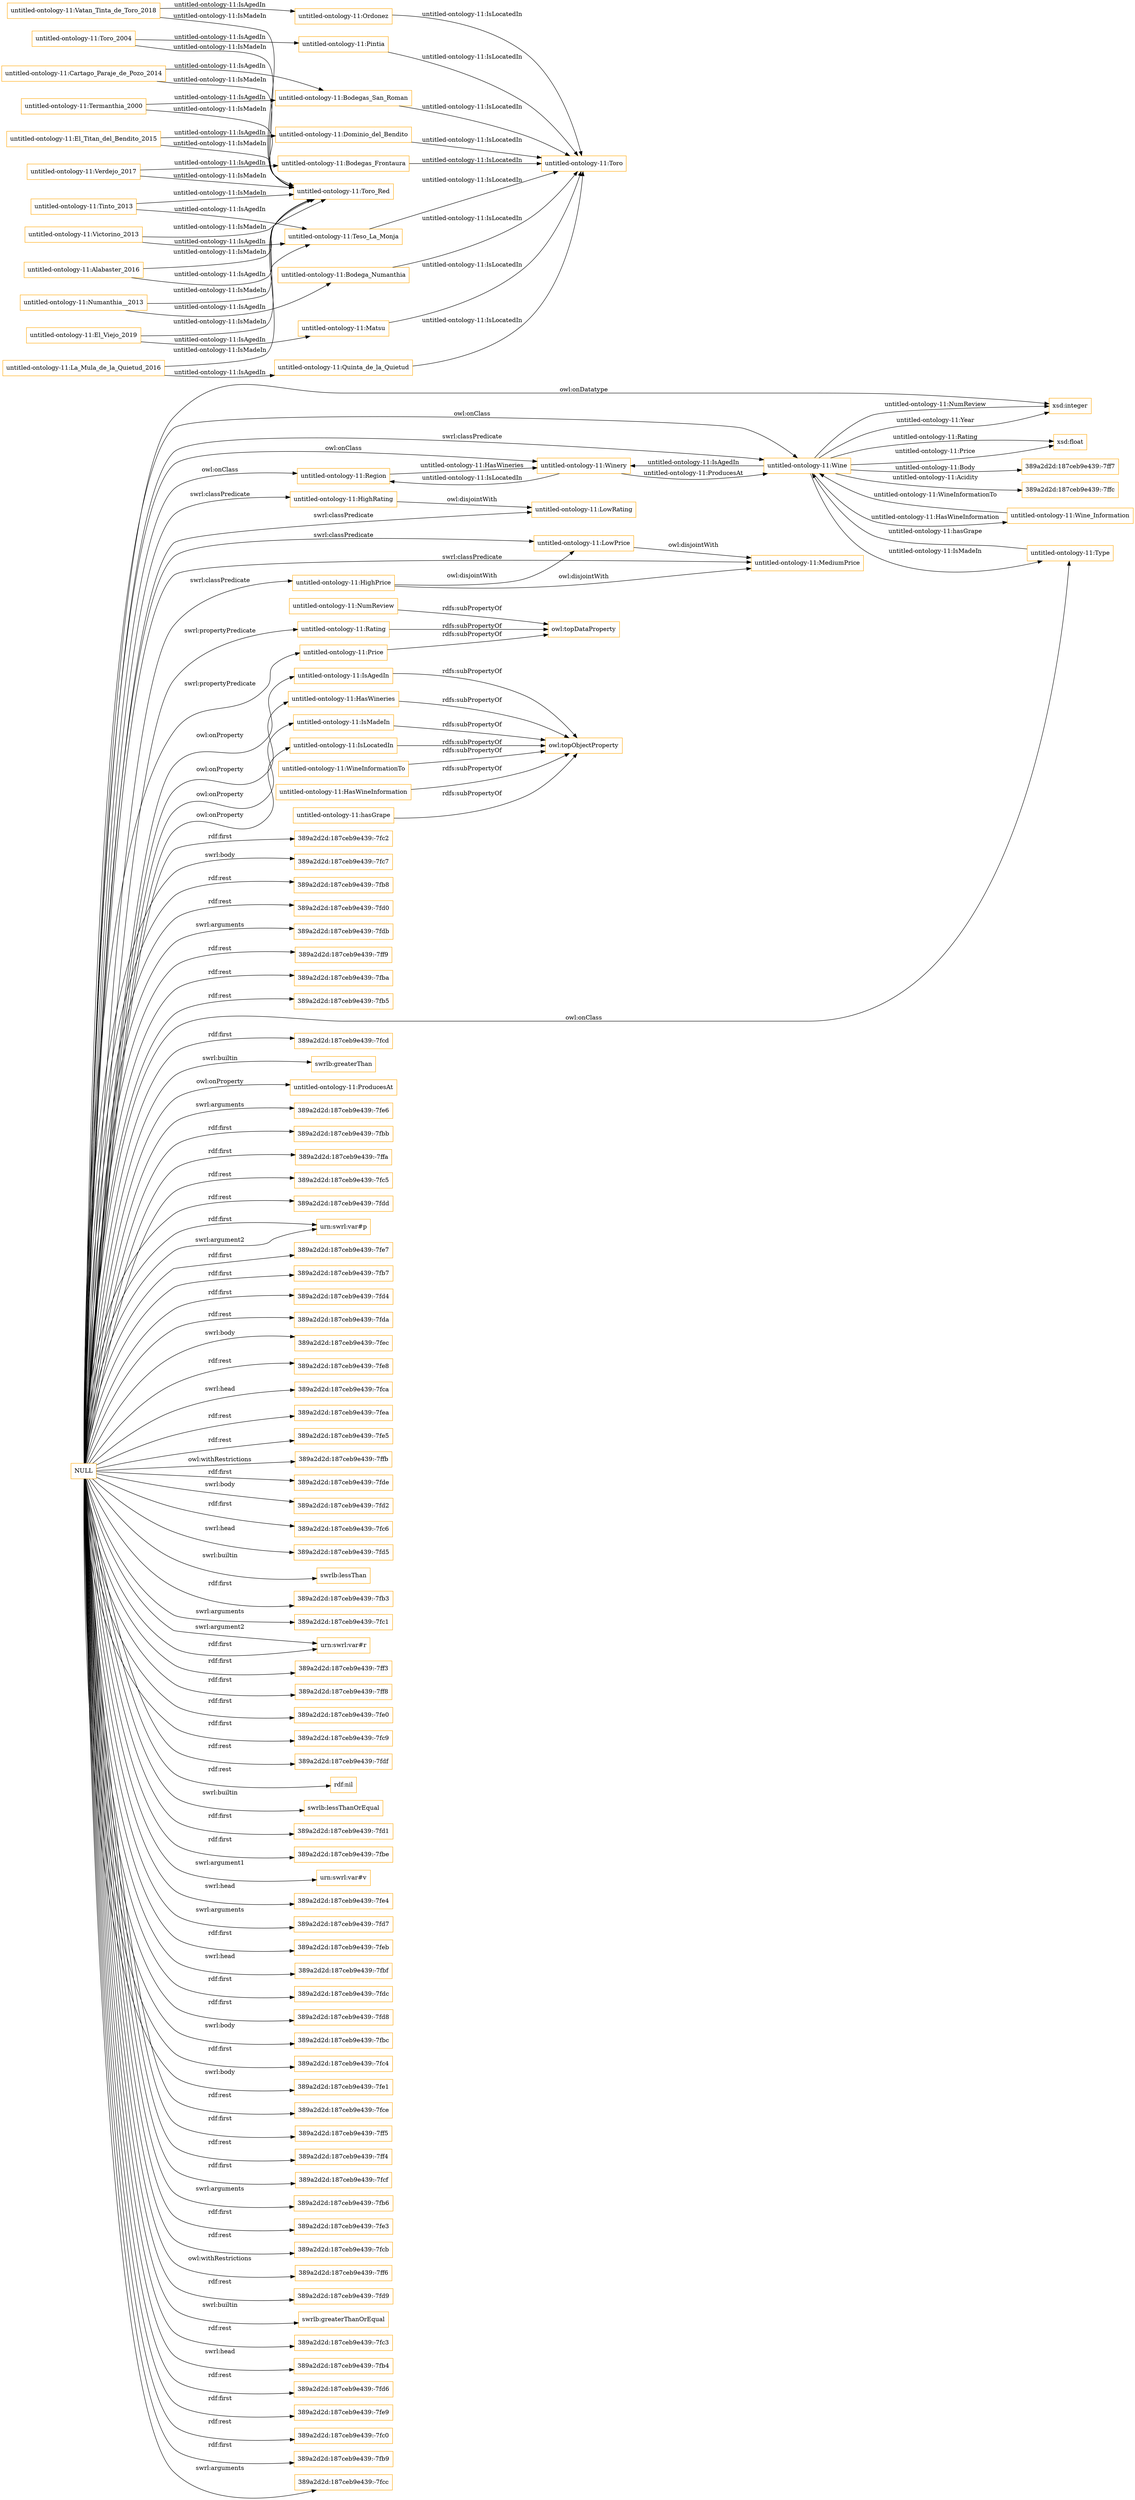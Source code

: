 digraph ar2dtool_diagram { 
rankdir=LR;
size="1501"
node [shape = rectangle, color="orange"]; "untitled-ontology-11:Region" "untitled-ontology-11:HighRating" "untitled-ontology-11:LowRating" "untitled-ontology-11:Wine_Information" "untitled-ontology-11:Type" "untitled-ontology-11:Wine" "untitled-ontology-11:MediumPrice" "untitled-ontology-11:Winery" "untitled-ontology-11:LowPrice" "untitled-ontology-11:HighPrice" "untitled-ontology-11:Toro" ; /*classes style*/
	"untitled-ontology-11:Vatan_Tinta_de_Toro_2018" -> "untitled-ontology-11:Ordonez" [ label = "untitled-ontology-11:IsAgedIn" ];
	"untitled-ontology-11:Vatan_Tinta_de_Toro_2018" -> "untitled-ontology-11:Toro_Red" [ label = "untitled-ontology-11:IsMadeIn" ];
	"untitled-ontology-11:HasWineInformation" -> "owl:topObjectProperty" [ label = "rdfs:subPropertyOf" ];
	"untitled-ontology-11:Toro_2004" -> "untitled-ontology-11:Pintia" [ label = "untitled-ontology-11:IsAgedIn" ];
	"untitled-ontology-11:Toro_2004" -> "untitled-ontology-11:Toro_Red" [ label = "untitled-ontology-11:IsMadeIn" ];
	"untitled-ontology-11:Bodegas_San_Roman" -> "untitled-ontology-11:Toro" [ label = "untitled-ontology-11:IsLocatedIn" ];
	"untitled-ontology-11:El_Titan_del_Bendito_2015" -> "untitled-ontology-11:Toro_Red" [ label = "untitled-ontology-11:IsMadeIn" ];
	"untitled-ontology-11:El_Titan_del_Bendito_2015" -> "untitled-ontology-11:Dominio_del_Bendito" [ label = "untitled-ontology-11:IsAgedIn" ];
	"untitled-ontology-11:hasGrape" -> "owl:topObjectProperty" [ label = "rdfs:subPropertyOf" ];
	"untitled-ontology-11:Bodegas_Frontaura" -> "untitled-ontology-11:Toro" [ label = "untitled-ontology-11:IsLocatedIn" ];
	"untitled-ontology-11:Teso_La_Monja" -> "untitled-ontology-11:Toro" [ label = "untitled-ontology-11:IsLocatedIn" ];
	"untitled-ontology-11:Tinto_2013" -> "untitled-ontology-11:Toro_Red" [ label = "untitled-ontology-11:IsMadeIn" ];
	"untitled-ontology-11:Tinto_2013" -> "untitled-ontology-11:Teso_La_Monja" [ label = "untitled-ontology-11:IsAgedIn" ];
	"untitled-ontology-11:Bodega_Numanthia" -> "untitled-ontology-11:Toro" [ label = "untitled-ontology-11:IsLocatedIn" ];
	"untitled-ontology-11:LowPrice" -> "untitled-ontology-11:MediumPrice" [ label = "owl:disjointWith" ];
	"untitled-ontology-11:Price" -> "owl:topDataProperty" [ label = "rdfs:subPropertyOf" ];
	"untitled-ontology-11:Pintia" -> "untitled-ontology-11:Toro" [ label = "untitled-ontology-11:IsLocatedIn" ];
	"untitled-ontology-11:NumReview" -> "owl:topDataProperty" [ label = "rdfs:subPropertyOf" ];
	"untitled-ontology-11:Matsu" -> "untitled-ontology-11:Toro" [ label = "untitled-ontology-11:IsLocatedIn" ];
	"untitled-ontology-11:HighPrice" -> "untitled-ontology-11:MediumPrice" [ label = "owl:disjointWith" ];
	"untitled-ontology-11:HighPrice" -> "untitled-ontology-11:LowPrice" [ label = "owl:disjointWith" ];
	"untitled-ontology-11:Victorino_2013" -> "untitled-ontology-11:Teso_La_Monja" [ label = "untitled-ontology-11:IsAgedIn" ];
	"untitled-ontology-11:Victorino_2013" -> "untitled-ontology-11:Toro_Red" [ label = "untitled-ontology-11:IsMadeIn" ];
	"untitled-ontology-11:Cartago_Paraje_de_Pozo_2014" -> "untitled-ontology-11:Toro_Red" [ label = "untitled-ontology-11:IsMadeIn" ];
	"untitled-ontology-11:Cartago_Paraje_de_Pozo_2014" -> "untitled-ontology-11:Bodegas_San_Roman" [ label = "untitled-ontology-11:IsAgedIn" ];
	"untitled-ontology-11:Dominio_del_Bendito" -> "untitled-ontology-11:Toro" [ label = "untitled-ontology-11:IsLocatedIn" ];
	"untitled-ontology-11:IsAgedIn" -> "owl:topObjectProperty" [ label = "rdfs:subPropertyOf" ];
	"untitled-ontology-11:Ordonez" -> "untitled-ontology-11:Toro" [ label = "untitled-ontology-11:IsLocatedIn" ];
	"NULL" -> "untitled-ontology-11:Type" [ label = "owl:onClass" ];
	"NULL" -> "389a2d2d:187ceb9e439:-7fc2" [ label = "rdf:first" ];
	"NULL" -> "389a2d2d:187ceb9e439:-7fc7" [ label = "swrl:body" ];
	"NULL" -> "389a2d2d:187ceb9e439:-7fb8" [ label = "rdf:rest" ];
	"NULL" -> "389a2d2d:187ceb9e439:-7fd0" [ label = "rdf:rest" ];
	"NULL" -> "389a2d2d:187ceb9e439:-7fdb" [ label = "swrl:arguments" ];
	"NULL" -> "untitled-ontology-11:IsAgedIn" [ label = "owl:onProperty" ];
	"NULL" -> "untitled-ontology-11:LowPrice" [ label = "swrl:classPredicate" ];
	"NULL" -> "389a2d2d:187ceb9e439:-7ff9" [ label = "rdf:rest" ];
	"NULL" -> "389a2d2d:187ceb9e439:-7fba" [ label = "rdf:rest" ];
	"NULL" -> "389a2d2d:187ceb9e439:-7fb5" [ label = "rdf:rest" ];
	"NULL" -> "xsd:integer" [ label = "owl:onDatatype" ];
	"NULL" -> "389a2d2d:187ceb9e439:-7fcd" [ label = "rdf:first" ];
	"NULL" -> "swrlb:greaterThan" [ label = "swrl:builtin" ];
	"NULL" -> "untitled-ontology-11:ProducesAt" [ label = "owl:onProperty" ];
	"NULL" -> "389a2d2d:187ceb9e439:-7fe6" [ label = "swrl:arguments" ];
	"NULL" -> "389a2d2d:187ceb9e439:-7fbb" [ label = "rdf:first" ];
	"NULL" -> "untitled-ontology-11:Winery" [ label = "owl:onClass" ];
	"NULL" -> "389a2d2d:187ceb9e439:-7ffa" [ label = "rdf:first" ];
	"NULL" -> "389a2d2d:187ceb9e439:-7fc5" [ label = "rdf:rest" ];
	"NULL" -> "389a2d2d:187ceb9e439:-7fdd" [ label = "rdf:rest" ];
	"NULL" -> "urn:swrl:var#p" [ label = "rdf:first" ];
	"NULL" -> "389a2d2d:187ceb9e439:-7fe7" [ label = "rdf:first" ];
	"NULL" -> "untitled-ontology-11:HasWineries" [ label = "owl:onProperty" ];
	"NULL" -> "389a2d2d:187ceb9e439:-7fb7" [ label = "rdf:first" ];
	"NULL" -> "389a2d2d:187ceb9e439:-7fd4" [ label = "rdf:first" ];
	"NULL" -> "389a2d2d:187ceb9e439:-7fda" [ label = "rdf:rest" ];
	"NULL" -> "389a2d2d:187ceb9e439:-7fec" [ label = "swrl:body" ];
	"NULL" -> "389a2d2d:187ceb9e439:-7fe8" [ label = "rdf:rest" ];
	"NULL" -> "389a2d2d:187ceb9e439:-7fca" [ label = "swrl:head" ];
	"NULL" -> "389a2d2d:187ceb9e439:-7fea" [ label = "rdf:rest" ];
	"NULL" -> "389a2d2d:187ceb9e439:-7fe5" [ label = "rdf:rest" ];
	"NULL" -> "389a2d2d:187ceb9e439:-7ffb" [ label = "owl:withRestrictions" ];
	"NULL" -> "389a2d2d:187ceb9e439:-7fde" [ label = "rdf:first" ];
	"NULL" -> "389a2d2d:187ceb9e439:-7fd2" [ label = "swrl:body" ];
	"NULL" -> "389a2d2d:187ceb9e439:-7fc6" [ label = "rdf:first" ];
	"NULL" -> "untitled-ontology-11:Wine" [ label = "owl:onClass" ];
	"NULL" -> "389a2d2d:187ceb9e439:-7fd5" [ label = "swrl:head" ];
	"NULL" -> "swrlb:lessThan" [ label = "swrl:builtin" ];
	"NULL" -> "389a2d2d:187ceb9e439:-7fb3" [ label = "rdf:first" ];
	"NULL" -> "389a2d2d:187ceb9e439:-7fc1" [ label = "swrl:arguments" ];
	"NULL" -> "urn:swrl:var#r" [ label = "swrl:argument2" ];
	"NULL" -> "untitled-ontology-11:LowRating" [ label = "swrl:classPredicate" ];
	"NULL" -> "389a2d2d:187ceb9e439:-7ff3" [ label = "rdf:first" ];
	"NULL" -> "389a2d2d:187ceb9e439:-7ff8" [ label = "rdf:first" ];
	"NULL" -> "untitled-ontology-11:MediumPrice" [ label = "swrl:classPredicate" ];
	"NULL" -> "389a2d2d:187ceb9e439:-7fe0" [ label = "rdf:first" ];
	"NULL" -> "389a2d2d:187ceb9e439:-7fc9" [ label = "rdf:first" ];
	"NULL" -> "389a2d2d:187ceb9e439:-7fdf" [ label = "rdf:rest" ];
	"NULL" -> "rdf:nil" [ label = "rdf:rest" ];
	"NULL" -> "untitled-ontology-11:Price" [ label = "swrl:propertyPredicate" ];
	"NULL" -> "swrlb:lessThanOrEqual" [ label = "swrl:builtin" ];
	"NULL" -> "389a2d2d:187ceb9e439:-7fd1" [ label = "rdf:first" ];
	"NULL" -> "389a2d2d:187ceb9e439:-7fbe" [ label = "rdf:first" ];
	"NULL" -> "urn:swrl:var#v" [ label = "swrl:argument1" ];
	"NULL" -> "389a2d2d:187ceb9e439:-7fe4" [ label = "swrl:head" ];
	"NULL" -> "389a2d2d:187ceb9e439:-7fd7" [ label = "swrl:arguments" ];
	"NULL" -> "untitled-ontology-11:HighPrice" [ label = "swrl:classPredicate" ];
	"NULL" -> "389a2d2d:187ceb9e439:-7feb" [ label = "rdf:first" ];
	"NULL" -> "389a2d2d:187ceb9e439:-7fbf" [ label = "swrl:head" ];
	"NULL" -> "untitled-ontology-11:Wine" [ label = "swrl:classPredicate" ];
	"NULL" -> "389a2d2d:187ceb9e439:-7fdc" [ label = "rdf:first" ];
	"NULL" -> "389a2d2d:187ceb9e439:-7fd8" [ label = "rdf:first" ];
	"NULL" -> "389a2d2d:187ceb9e439:-7fbc" [ label = "swrl:body" ];
	"NULL" -> "389a2d2d:187ceb9e439:-7fc4" [ label = "rdf:first" ];
	"NULL" -> "389a2d2d:187ceb9e439:-7fe1" [ label = "swrl:body" ];
	"NULL" -> "389a2d2d:187ceb9e439:-7fce" [ label = "rdf:rest" ];
	"NULL" -> "389a2d2d:187ceb9e439:-7ff5" [ label = "rdf:first" ];
	"NULL" -> "389a2d2d:187ceb9e439:-7ff4" [ label = "rdf:rest" ];
	"NULL" -> "389a2d2d:187ceb9e439:-7fcf" [ label = "rdf:first" ];
	"NULL" -> "389a2d2d:187ceb9e439:-7fb6" [ label = "swrl:arguments" ];
	"NULL" -> "389a2d2d:187ceb9e439:-7fe3" [ label = "rdf:first" ];
	"NULL" -> "389a2d2d:187ceb9e439:-7fcb" [ label = "rdf:rest" ];
	"NULL" -> "untitled-ontology-11:Rating" [ label = "swrl:propertyPredicate" ];
	"NULL" -> "389a2d2d:187ceb9e439:-7ff6" [ label = "owl:withRestrictions" ];
	"NULL" -> "untitled-ontology-11:IsMadeIn" [ label = "owl:onProperty" ];
	"NULL" -> "urn:swrl:var#p" [ label = "swrl:argument2" ];
	"NULL" -> "389a2d2d:187ceb9e439:-7fd9" [ label = "rdf:rest" ];
	"NULL" -> "swrlb:greaterThanOrEqual" [ label = "swrl:builtin" ];
	"NULL" -> "untitled-ontology-11:IsLocatedIn" [ label = "owl:onProperty" ];
	"NULL" -> "389a2d2d:187ceb9e439:-7fc3" [ label = "rdf:rest" ];
	"NULL" -> "untitled-ontology-11:HighRating" [ label = "swrl:classPredicate" ];
	"NULL" -> "untitled-ontology-11:Region" [ label = "owl:onClass" ];
	"NULL" -> "389a2d2d:187ceb9e439:-7fb4" [ label = "swrl:head" ];
	"NULL" -> "389a2d2d:187ceb9e439:-7fd6" [ label = "rdf:rest" ];
	"NULL" -> "urn:swrl:var#r" [ label = "rdf:first" ];
	"NULL" -> "389a2d2d:187ceb9e439:-7fe9" [ label = "rdf:first" ];
	"NULL" -> "389a2d2d:187ceb9e439:-7fc0" [ label = "rdf:rest" ];
	"NULL" -> "389a2d2d:187ceb9e439:-7fb9" [ label = "rdf:first" ];
	"NULL" -> "389a2d2d:187ceb9e439:-7fcc" [ label = "swrl:arguments" ];
	"untitled-ontology-11:IsMadeIn" -> "owl:topObjectProperty" [ label = "rdfs:subPropertyOf" ];
	"untitled-ontology-11:Quinta_de_la_Quietud" -> "untitled-ontology-11:Toro" [ label = "untitled-ontology-11:IsLocatedIn" ];
	"untitled-ontology-11:HasWineries" -> "owl:topObjectProperty" [ label = "rdfs:subPropertyOf" ];
	"untitled-ontology-11:HighRating" -> "untitled-ontology-11:LowRating" [ label = "owl:disjointWith" ];
	"untitled-ontology-11:Rating" -> "owl:topDataProperty" [ label = "rdfs:subPropertyOf" ];
	"untitled-ontology-11:IsLocatedIn" -> "owl:topObjectProperty" [ label = "rdfs:subPropertyOf" ];
	"untitled-ontology-11:Termanthia_2000" -> "untitled-ontology-11:Bodegas_San_Roman" [ label = "untitled-ontology-11:IsAgedIn" ];
	"untitled-ontology-11:Termanthia_2000" -> "untitled-ontology-11:Toro_Red" [ label = "untitled-ontology-11:IsMadeIn" ];
	"untitled-ontology-11:La_Mula_de_la_Quietud_2016" -> "untitled-ontology-11:Toro_Red" [ label = "untitled-ontology-11:IsMadeIn" ];
	"untitled-ontology-11:La_Mula_de_la_Quietud_2016" -> "untitled-ontology-11:Quinta_de_la_Quietud" [ label = "untitled-ontology-11:IsAgedIn" ];
	"untitled-ontology-11:Numanthia__2013" -> "untitled-ontology-11:Toro_Red" [ label = "untitled-ontology-11:IsMadeIn" ];
	"untitled-ontology-11:Numanthia__2013" -> "untitled-ontology-11:Bodega_Numanthia" [ label = "untitled-ontology-11:IsAgedIn" ];
	"untitled-ontology-11:WineInformationTo" -> "owl:topObjectProperty" [ label = "rdfs:subPropertyOf" ];
	"untitled-ontology-11:Verdejo_2017" -> "untitled-ontology-11:Bodegas_Frontaura" [ label = "untitled-ontology-11:IsAgedIn" ];
	"untitled-ontology-11:Verdejo_2017" -> "untitled-ontology-11:Toro_Red" [ label = "untitled-ontology-11:IsMadeIn" ];
	"untitled-ontology-11:Alabaster_2016" -> "untitled-ontology-11:Teso_La_Monja" [ label = "untitled-ontology-11:IsAgedIn" ];
	"untitled-ontology-11:Alabaster_2016" -> "untitled-ontology-11:Toro_Red" [ label = "untitled-ontology-11:IsMadeIn" ];
	"untitled-ontology-11:El_Viejo_2019" -> "untitled-ontology-11:Toro_Red" [ label = "untitled-ontology-11:IsMadeIn" ];
	"untitled-ontology-11:El_Viejo_2019" -> "untitled-ontology-11:Matsu" [ label = "untitled-ontology-11:IsAgedIn" ];
	"untitled-ontology-11:Type" -> "untitled-ontology-11:Wine" [ label = "untitled-ontology-11:hasGrape" ];
	"untitled-ontology-11:Region" -> "untitled-ontology-11:Winery" [ label = "untitled-ontology-11:HasWineries" ];
	"untitled-ontology-11:Wine" -> "xsd:float" [ label = "untitled-ontology-11:Price" ];
	"untitled-ontology-11:Wine" -> "xsd:float" [ label = "untitled-ontology-11:Rating" ];
	"untitled-ontology-11:Wine_Information" -> "untitled-ontology-11:Wine" [ label = "untitled-ontology-11:WineInformationTo" ];
	"untitled-ontology-11:Wine" -> "xsd:integer" [ label = "untitled-ontology-11:NumReview" ];
	"untitled-ontology-11:Wine" -> "xsd:integer" [ label = "untitled-ontology-11:Year" ];
	"untitled-ontology-11:Winery" -> "untitled-ontology-11:Wine" [ label = "untitled-ontology-11:ProducesAt" ];
	"untitled-ontology-11:Wine" -> "untitled-ontology-11:Winery" [ label = "untitled-ontology-11:IsAgedIn" ];
	"untitled-ontology-11:Wine" -> "untitled-ontology-11:Wine_Information" [ label = "untitled-ontology-11:HasWineInformation" ];
	"untitled-ontology-11:Winery" -> "untitled-ontology-11:Region" [ label = "untitled-ontology-11:IsLocatedIn" ];
	"untitled-ontology-11:Wine" -> "389a2d2d:187ceb9e439:-7ff7" [ label = "untitled-ontology-11:Body" ];
	"untitled-ontology-11:Wine" -> "untitled-ontology-11:Type" [ label = "untitled-ontology-11:IsMadeIn" ];
	"untitled-ontology-11:Wine" -> "389a2d2d:187ceb9e439:-7ffc" [ label = "untitled-ontology-11:Acidity" ];

}

